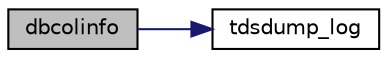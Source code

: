 digraph "dbcolinfo"
{
 // LATEX_PDF_SIZE
  edge [fontname="Helvetica",fontsize="10",labelfontname="Helvetica",labelfontsize="10"];
  node [fontname="Helvetica",fontsize="10",shape=record];
  rankdir="LR";
  Node1 [label="dbcolinfo",height=0.2,width=0.4,color="black", fillcolor="grey75", style="filled", fontcolor="black",tooltip="Get a bunch of column attributes with a single call (Microsoft-compatibility feature)."];
  Node1 -> Node2 [color="midnightblue",fontsize="10",style="solid",fontname="Helvetica"];
  Node2 [label="tdsdump_log",height=0.2,width=0.4,color="black", fillcolor="white", style="filled",URL="$a00449.html#ab45c291105027e69836002e1dd586141",tooltip="Write a message to the debug log."];
}
